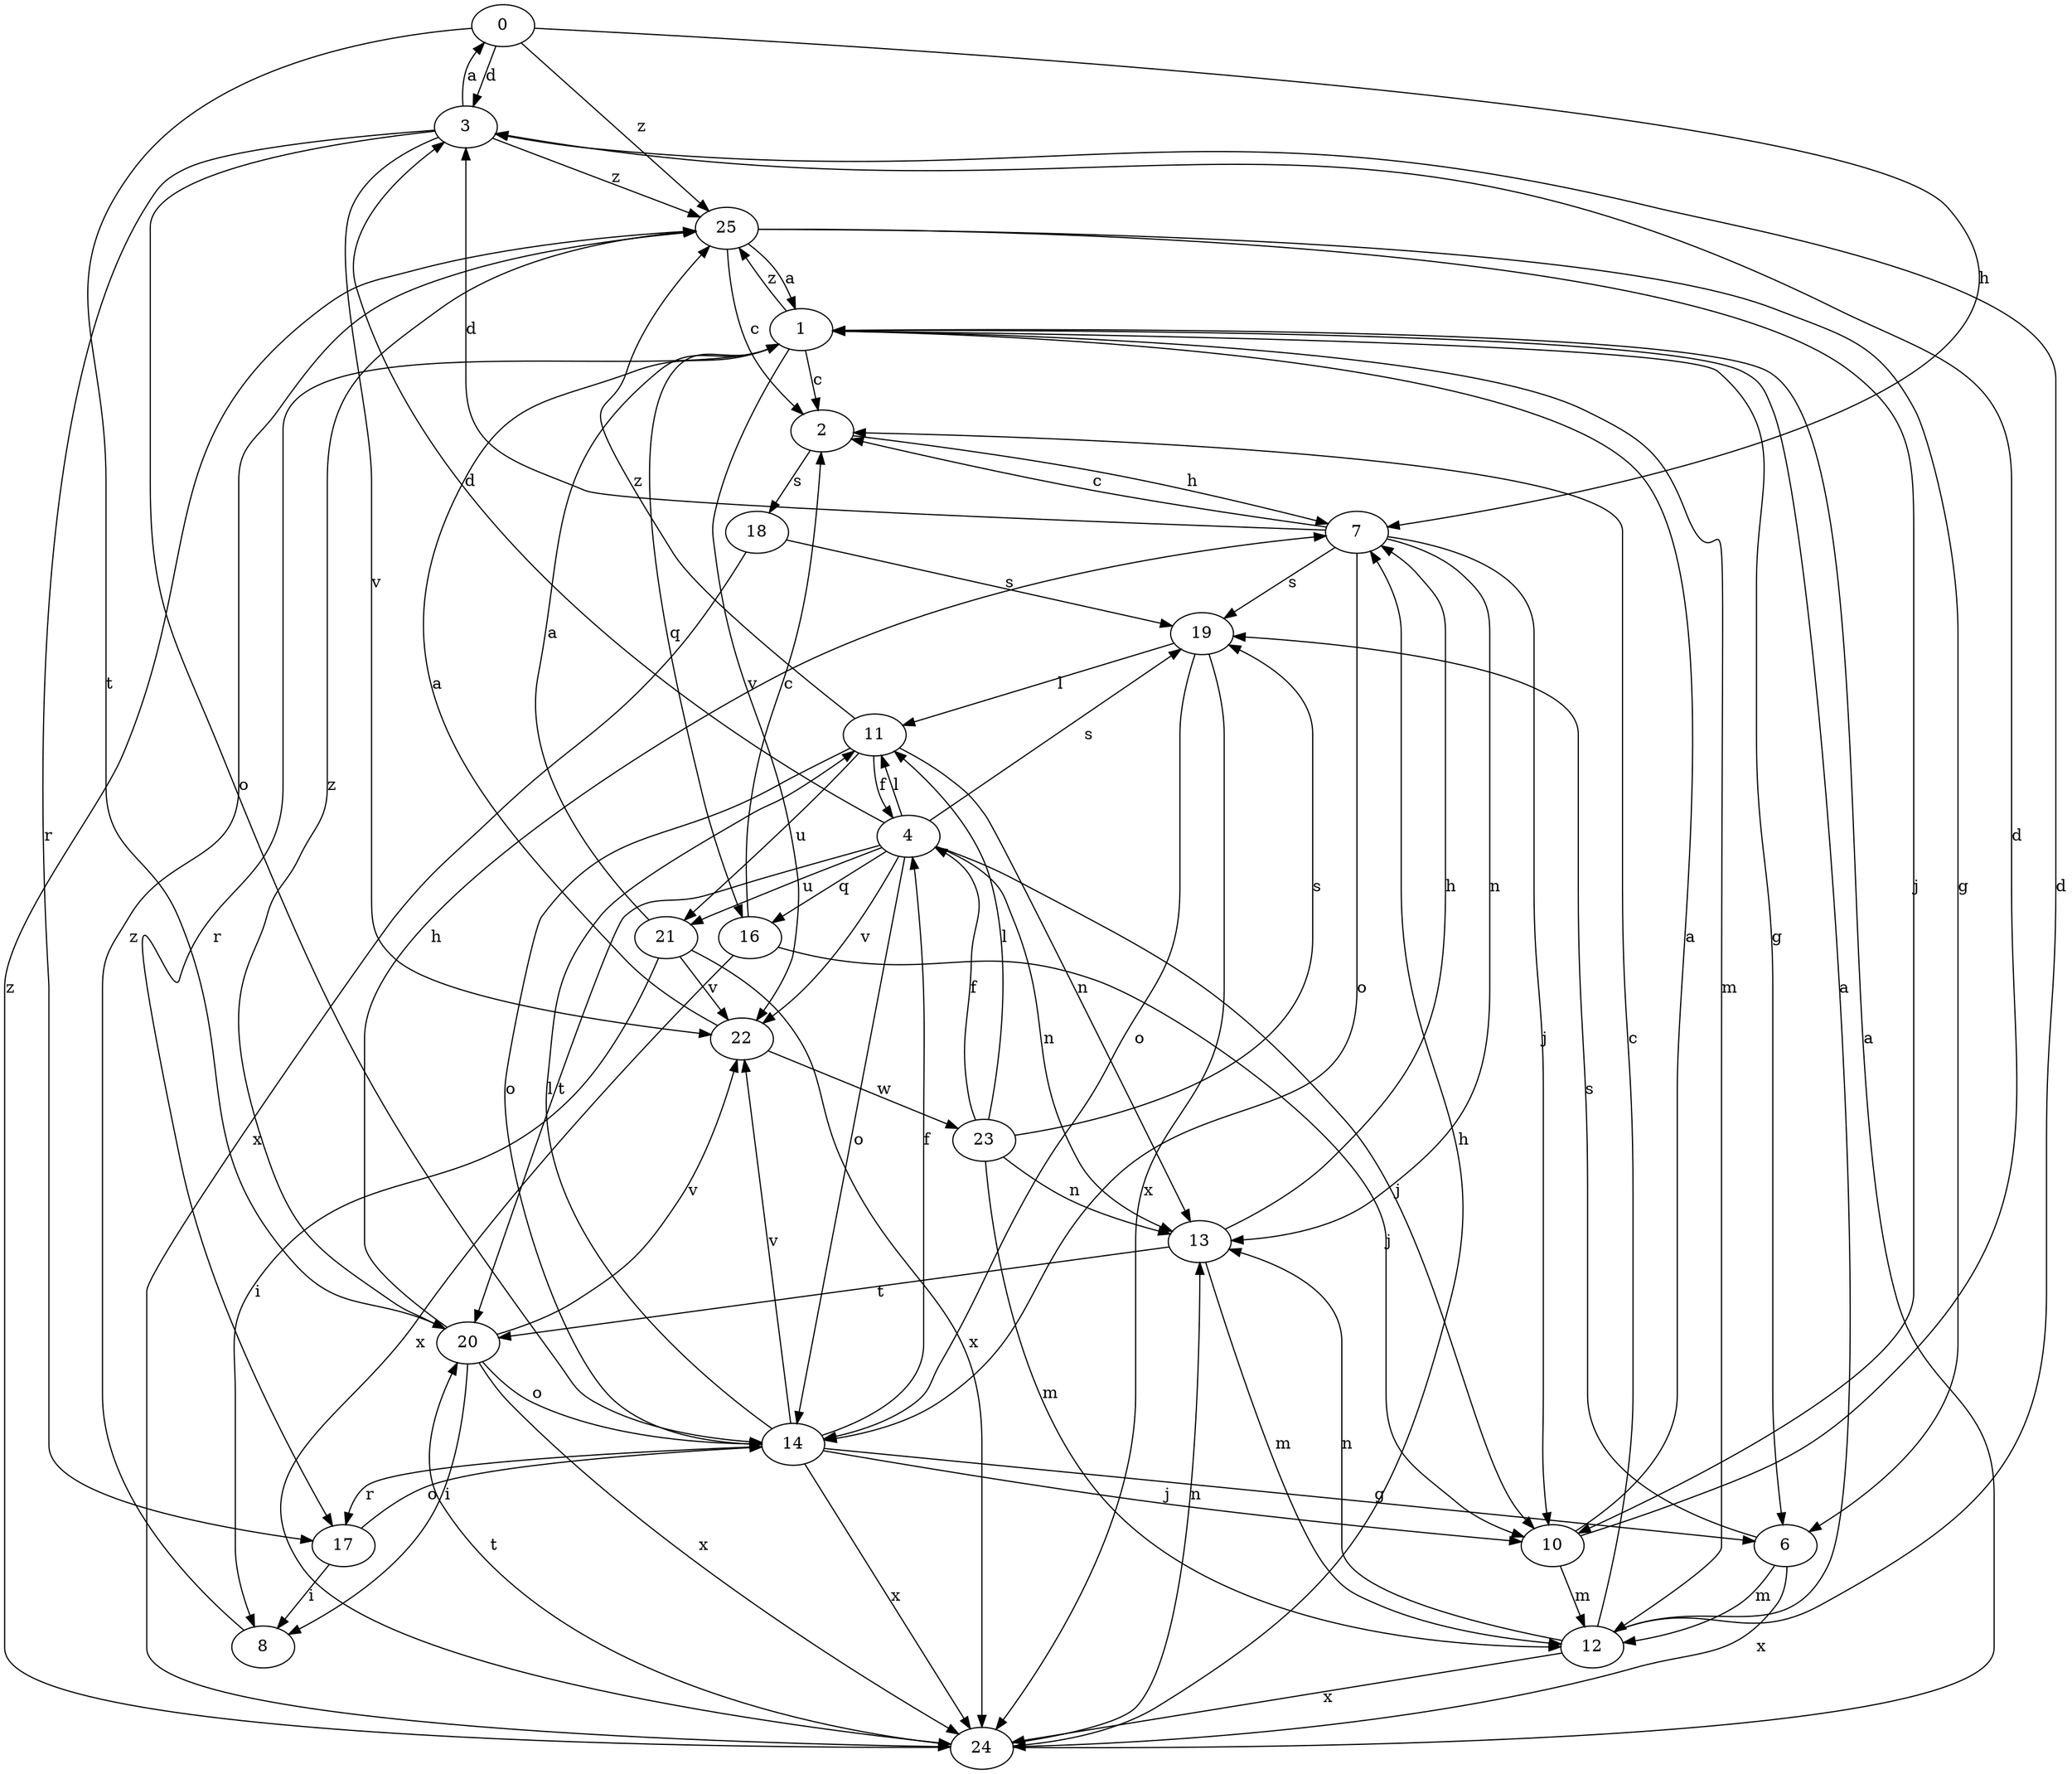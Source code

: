strict digraph  {
0;
1;
2;
3;
4;
6;
7;
8;
10;
11;
12;
13;
14;
16;
17;
18;
19;
20;
21;
22;
23;
24;
25;
0 -> 3  [label=d];
0 -> 7  [label=h];
0 -> 20  [label=t];
0 -> 25  [label=z];
1 -> 2  [label=c];
1 -> 6  [label=g];
1 -> 12  [label=m];
1 -> 16  [label=q];
1 -> 17  [label=r];
1 -> 22  [label=v];
1 -> 25  [label=z];
2 -> 7  [label=h];
2 -> 18  [label=s];
3 -> 0  [label=a];
3 -> 14  [label=o];
3 -> 17  [label=r];
3 -> 22  [label=v];
3 -> 25  [label=z];
4 -> 3  [label=d];
4 -> 10  [label=j];
4 -> 11  [label=l];
4 -> 13  [label=n];
4 -> 14  [label=o];
4 -> 16  [label=q];
4 -> 19  [label=s];
4 -> 20  [label=t];
4 -> 21  [label=u];
4 -> 22  [label=v];
6 -> 12  [label=m];
6 -> 19  [label=s];
6 -> 24  [label=x];
7 -> 2  [label=c];
7 -> 3  [label=d];
7 -> 10  [label=j];
7 -> 13  [label=n];
7 -> 14  [label=o];
7 -> 19  [label=s];
8 -> 25  [label=z];
10 -> 1  [label=a];
10 -> 3  [label=d];
10 -> 12  [label=m];
11 -> 4  [label=f];
11 -> 13  [label=n];
11 -> 14  [label=o];
11 -> 21  [label=u];
11 -> 25  [label=z];
12 -> 1  [label=a];
12 -> 2  [label=c];
12 -> 3  [label=d];
12 -> 13  [label=n];
12 -> 24  [label=x];
13 -> 7  [label=h];
13 -> 12  [label=m];
13 -> 20  [label=t];
14 -> 4  [label=f];
14 -> 6  [label=g];
14 -> 10  [label=j];
14 -> 11  [label=l];
14 -> 17  [label=r];
14 -> 22  [label=v];
14 -> 24  [label=x];
16 -> 2  [label=c];
16 -> 10  [label=j];
16 -> 24  [label=x];
17 -> 8  [label=i];
17 -> 14  [label=o];
18 -> 19  [label=s];
18 -> 24  [label=x];
19 -> 11  [label=l];
19 -> 14  [label=o];
19 -> 24  [label=x];
20 -> 7  [label=h];
20 -> 8  [label=i];
20 -> 14  [label=o];
20 -> 22  [label=v];
20 -> 24  [label=x];
20 -> 25  [label=z];
21 -> 1  [label=a];
21 -> 8  [label=i];
21 -> 22  [label=v];
21 -> 24  [label=x];
22 -> 1  [label=a];
22 -> 23  [label=w];
23 -> 4  [label=f];
23 -> 11  [label=l];
23 -> 12  [label=m];
23 -> 13  [label=n];
23 -> 19  [label=s];
24 -> 1  [label=a];
24 -> 7  [label=h];
24 -> 13  [label=n];
24 -> 20  [label=t];
24 -> 25  [label=z];
25 -> 1  [label=a];
25 -> 2  [label=c];
25 -> 6  [label=g];
25 -> 10  [label=j];
}
